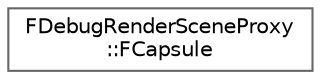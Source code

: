 digraph "Graphical Class Hierarchy"
{
 // INTERACTIVE_SVG=YES
 // LATEX_PDF_SIZE
  bgcolor="transparent";
  edge [fontname=Helvetica,fontsize=10,labelfontname=Helvetica,labelfontsize=10];
  node [fontname=Helvetica,fontsize=10,shape=box,height=0.2,width=0.4];
  rankdir="LR";
  Node0 [id="Node000000",label="FDebugRenderSceneProxy\l::FCapsule",height=0.2,width=0.4,color="grey40", fillcolor="white", style="filled",URL="$d6/db2/structFDebugRenderSceneProxy_1_1FCapsule.html",tooltip=" "];
}
